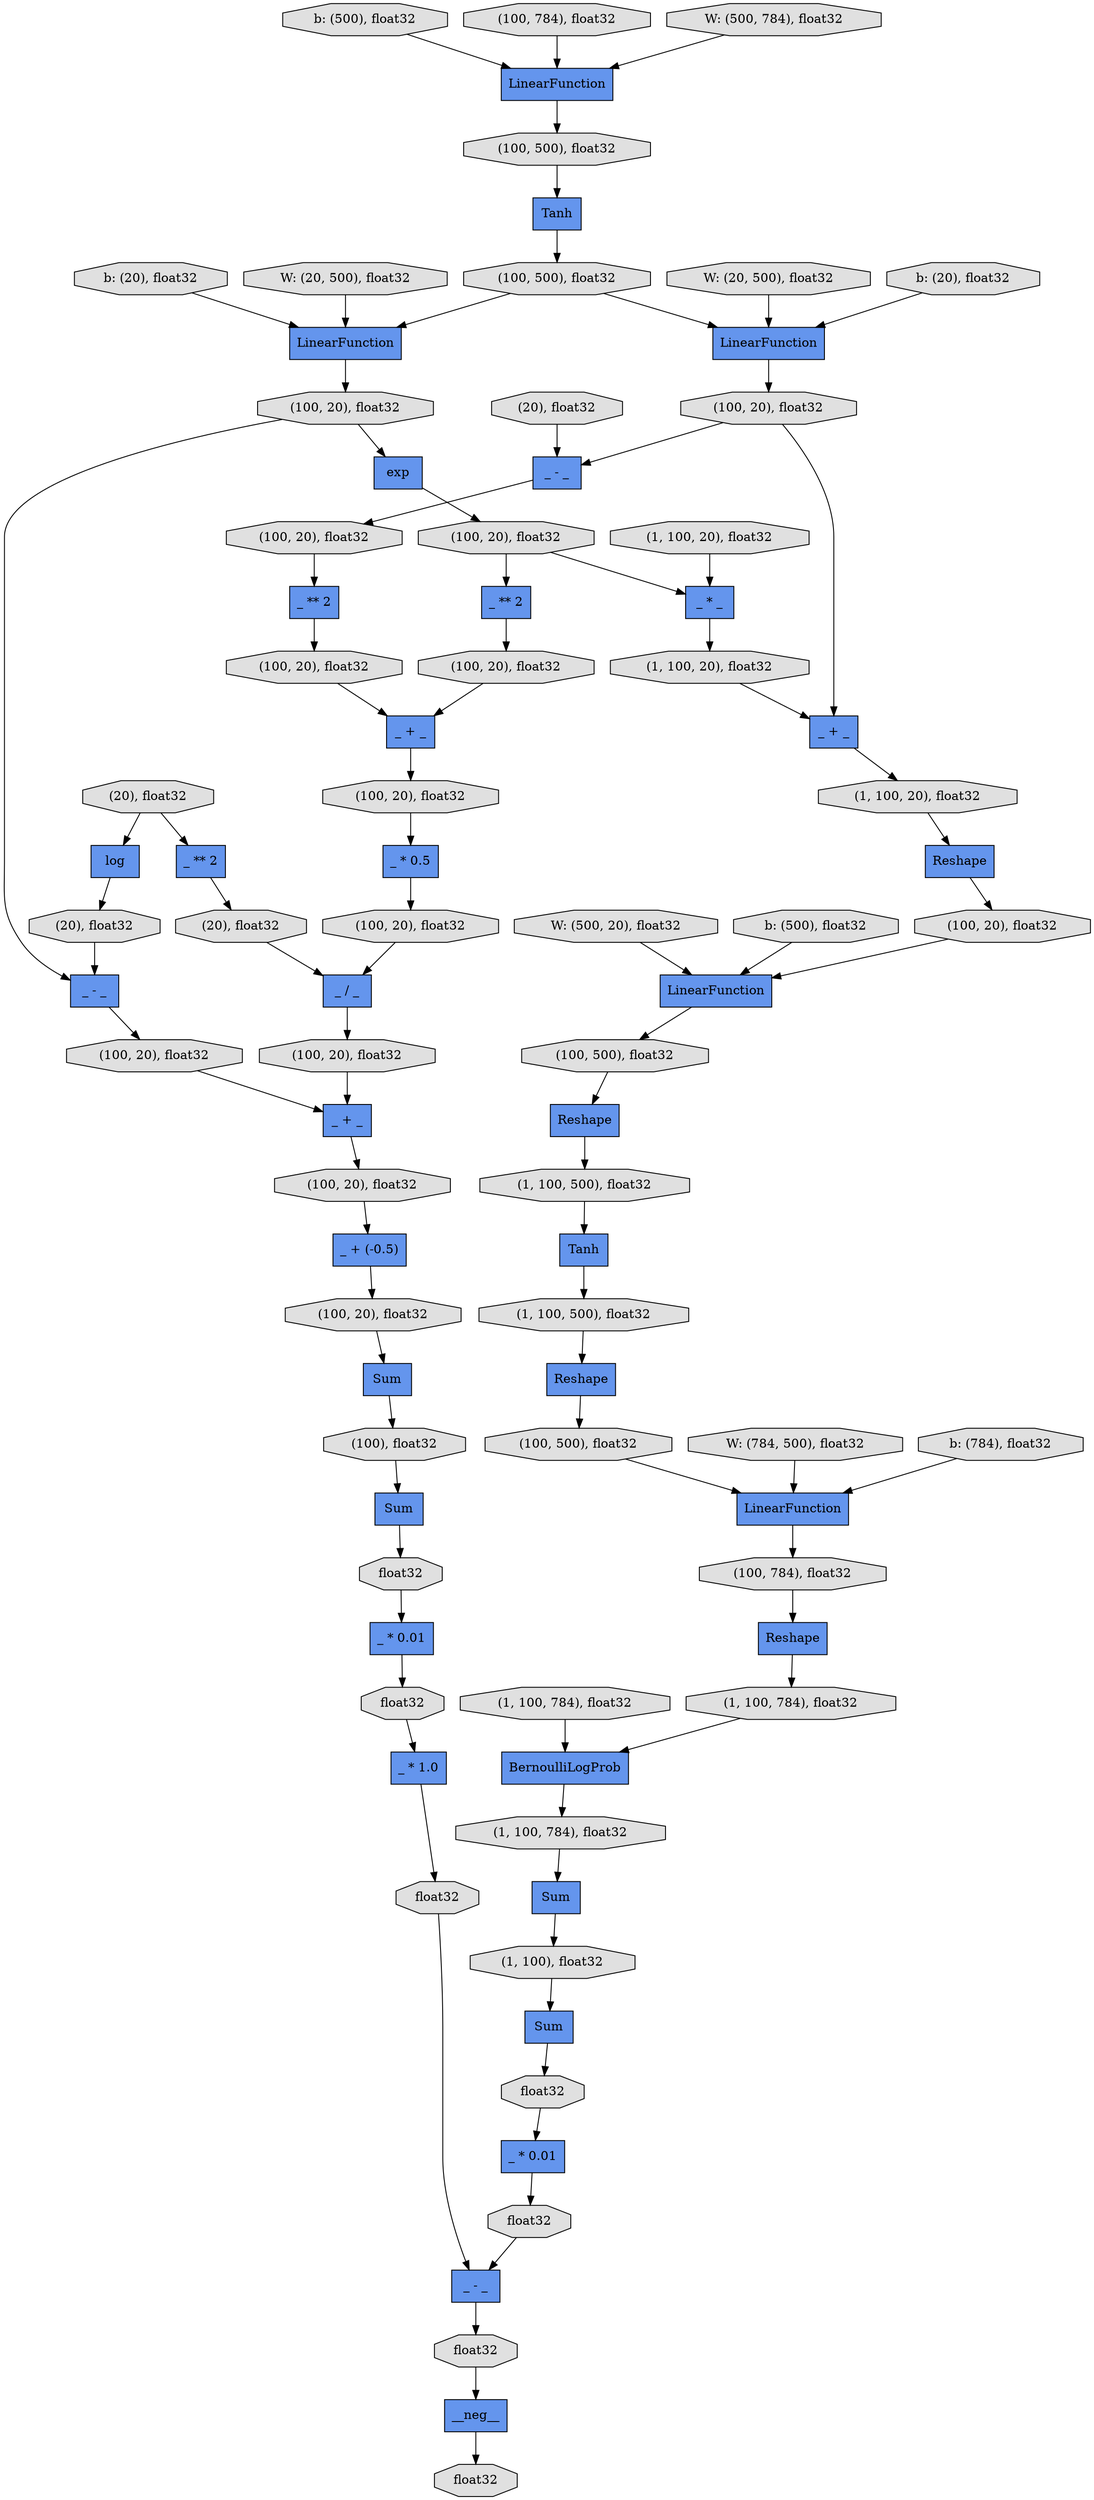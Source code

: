 digraph graphname{rankdir=TB;2808594079872 [label="(1, 100, 20), float32",shape="octagon",fillcolor="#E0E0E0",style="filled"];2808594104504 [label="(100, 20), float32",shape="octagon",fillcolor="#E0E0E0",style="filled"];2808594104560 [label="_ - _",shape="record",fillcolor="#6495ED",style="filled"];2808594104616 [label="_ ** 2",shape="record",fillcolor="#6495ED",style="filled"];2808594080096 [label="Tanh",shape="record",fillcolor="#6495ED",style="filled"];2808594104672 [label="_ + _",shape="record",fillcolor="#6495ED",style="filled"];2808594104728 [label="(100, 20), float32",shape="octagon",fillcolor="#E0E0E0",style="filled"];2808594080208 [label="(100, 20), float32",shape="octagon",fillcolor="#E0E0E0",style="filled"];2808594080264 [label="LinearFunction",shape="record",fillcolor="#6495ED",style="filled"];2808594080320 [label="Reshape",shape="record",fillcolor="#6495ED",style="filled"];2808594104896 [label="_ * 0.5",shape="record",fillcolor="#6495ED",style="filled"];2808594080432 [label="(100, 500), float32",shape="octagon",fillcolor="#E0E0E0",style="filled"];2808594105008 [label="(100, 20), float32",shape="octagon",fillcolor="#E0E0E0",style="filled"];2808594105120 [label="_ ** 2",shape="record",fillcolor="#6495ED",style="filled"];2808594080600 [label="Reshape",shape="record",fillcolor="#6495ED",style="filled"];2808594105176 [label="(100, 20), float32",shape="octagon",fillcolor="#E0E0E0",style="filled"];2808594080712 [label="(1, 100, 500), float32",shape="octagon",fillcolor="#E0E0E0",style="filled"];2808594105344 [label="(100, 20), float32",shape="octagon",fillcolor="#E0E0E0",style="filled"];2808594080824 [label="(1, 100, 500), float32",shape="octagon",fillcolor="#E0E0E0",style="filled"];2808594105456 [label="_ + _",shape="record",fillcolor="#6495ED",style="filled"];2808594105568 [label="(20), float32",shape="octagon",fillcolor="#E0E0E0",style="filled"];2808594105680 [label="_ / _",shape="record",fillcolor="#6495ED",style="filled"];2808594081160 [label="(100, 500), float32",shape="octagon",fillcolor="#E0E0E0",style="filled"];2808594105736 [label="Sum",shape="record",fillcolor="#6495ED",style="filled"];2808594081216 [label="LinearFunction",shape="record",fillcolor="#6495ED",style="filled"];2808594081272 [label="Reshape",shape="record",fillcolor="#6495ED",style="filled"];2808594105848 [label="(100, 20), float32",shape="octagon",fillcolor="#E0E0E0",style="filled"];2808594105904 [label="(100, 20), float32",shape="octagon",fillcolor="#E0E0E0",style="filled"];2808594081384 [label="(100, 784), float32",shape="octagon",fillcolor="#E0E0E0",style="filled"];2808594106016 [label="Sum",shape="record",fillcolor="#6495ED",style="filled"];2808594106128 [label="(100, 20), float32",shape="octagon",fillcolor="#E0E0E0",style="filled"];2808594106240 [label="_ * 1.0",shape="record",fillcolor="#6495ED",style="filled"];2808594081664 [label="(1, 100, 784), float32",shape="octagon",fillcolor="#E0E0E0",style="filled"];2808594106352 [label="(100), float32",shape="octagon",fillcolor="#E0E0E0",style="filled"];2808594081944 [label="(20), float32",shape="octagon",fillcolor="#E0E0E0",style="filled"];2808594082000 [label="Sum",shape="record",fillcolor="#6495ED",style="filled"];2808594106632 [label="float32",shape="octagon",fillcolor="#E0E0E0",style="filled"];2808594106688 [label="_ * 0.01",shape="record",fillcolor="#6495ED",style="filled"];2808594082112 [label="(20), float32",shape="octagon",fillcolor="#E0E0E0",style="filled"];2808594082168 [label="log",shape="record",fillcolor="#6495ED",style="filled"];2808594106968 [label="float32",shape="octagon",fillcolor="#E0E0E0",style="filled"];2808594107024 [label="__neg__",shape="record",fillcolor="#6495ED",style="filled"];2808594082448 [label="(20), float32",shape="octagon",fillcolor="#E0E0E0",style="filled"];2808594107136 [label="float32",shape="octagon",fillcolor="#E0E0E0",style="filled"];2808594082560 [label="(1, 100, 784), float32",shape="octagon",fillcolor="#E0E0E0",style="filled"];2808594107192 [label="_ - _",shape="record",fillcolor="#6495ED",style="filled"];2808594082616 [label="BernoulliLogProb",shape="record",fillcolor="#6495ED",style="filled"];2808594082728 [label="Sum",shape="record",fillcolor="#6495ED",style="filled"];2808594082784 [label="(1, 100, 784), float32",shape="octagon",fillcolor="#E0E0E0",style="filled"];2808594107360 [label="float32",shape="octagon",fillcolor="#E0E0E0",style="filled"];2808594082896 [label="_ - _",shape="record",fillcolor="#6495ED",style="filled"];2808594107528 [label="float32",shape="octagon",fillcolor="#E0E0E0",style="filled"];2808594083008 [label="(1, 100), float32",shape="octagon",fillcolor="#E0E0E0",style="filled"];2808594083120 [label="_ ** 2",shape="record",fillcolor="#6495ED",style="filled"];2808594083232 [label="float32",shape="octagon",fillcolor="#E0E0E0",style="filled"];2808594083288 [label="_ * 0.01",shape="record",fillcolor="#6495ED",style="filled"];2808594083568 [label="float32",shape="octagon",fillcolor="#E0E0E0",style="filled"];2808594083624 [label="_ + (-0.5)",shape="record",fillcolor="#6495ED",style="filled"];2808594083680 [label="(100, 20), float32",shape="octagon",fillcolor="#E0E0E0",style="filled"];2808587309576 [label="b: (500), float32",shape="octagon",fillcolor="#E0E0E0",style="filled"];2808587309912 [label="W: (20, 500), float32",shape="octagon",fillcolor="#E0E0E0",style="filled"];2808587310248 [label="b: (20), float32",shape="octagon",fillcolor="#E0E0E0",style="filled"];2808587285672 [label="LinearFunction",shape="record",fillcolor="#6495ED",style="filled"];2808593847744 [label="Tanh",shape="record",fillcolor="#6495ED",style="filled"];2808587310640 [label="W: (20, 500), float32",shape="octagon",fillcolor="#E0E0E0",style="filled"];2808593848136 [label="LinearFunction",shape="record",fillcolor="#6495ED",style="filled"];2808587310976 [label="b: (20), float32",shape="octagon",fillcolor="#E0E0E0",style="filled"];2808587311480 [label="W: (500, 20), float32",shape="octagon",fillcolor="#E0E0E0",style="filled"];2808593848696 [label="(100, 784), float32",shape="octagon",fillcolor="#E0E0E0",style="filled"];2808593848864 [label="LinearFunction",shape="record",fillcolor="#6495ED",style="filled"];2808587311816 [label="b: (500), float32",shape="octagon",fillcolor="#E0E0E0",style="filled"];2808593849088 [label="_ * _",shape="record",fillcolor="#6495ED",style="filled"];2808593849200 [label="(100, 500), float32",shape="octagon",fillcolor="#E0E0E0",style="filled"];2808593849424 [label="(100, 20), float32",shape="octagon",fillcolor="#E0E0E0",style="filled"];2808542084176 [label="W: (500, 784), float32",shape="octagon",fillcolor="#E0E0E0",style="filled"];2808587312264 [label="W: (784, 500), float32",shape="octagon",fillcolor="#E0E0E0",style="filled"];2808593849480 [label="(100, 500), float32",shape="octagon",fillcolor="#E0E0E0",style="filled"];2808593849704 [label="(100, 20), float32",shape="octagon",fillcolor="#E0E0E0",style="filled"];2808587312600 [label="b: (784), float32",shape="octagon",fillcolor="#E0E0E0",style="filled"];2808593849816 [label="exp",shape="record",fillcolor="#6495ED",style="filled"];2808593850040 [label="(100, 20), float32",shape="octagon",fillcolor="#E0E0E0",style="filled"];2808593850152 [label="_ + _",shape="record",fillcolor="#6495ED",style="filled"];2808593850208 [label="(1, 100, 20), float32",shape="octagon",fillcolor="#E0E0E0",style="filled"];2808593850264 [label="Reshape",shape="record",fillcolor="#6495ED",style="filled"];2808593850320 [label="(1, 100, 20), float32",shape="octagon",fillcolor="#E0E0E0",style="filled"];2808587311480 -> 2808594080264;2808594081216 -> 2808594081384;2808587310976 -> 2808593848136;2808587285672 -> 2808593849480;2808594105344 -> 2808594105680;2808594082728 -> 2808594083232;2808593849088 -> 2808593850320;2808594104504 -> 2808594104672;2808593849816 -> 2808593850040;2808594081272 -> 2808594081664;2808593850040 -> 2808594083120;2808594082784 -> 2808594082000;2808593850040 -> 2808593849088;2808594080432 -> 2808594080320;2808594106016 -> 2808594106632;2808593847744 -> 2808593849200;2808587310248 -> 2808593848864;2808594082000 -> 2808594083008;2808593850320 -> 2808593850152;2808593848136 -> 2808593849704;2808594107024 -> 2808594107528;2808593850208 -> 2808593849088;2808587309576 -> 2808587285672;2808593848864 -> 2808593849424;2808594104896 -> 2808594105344;2808587309912 -> 2808593848864;2808593849424 -> 2808594104560;2808587312264 -> 2808594081216;2808594079872 -> 2808593850264;2808593849200 -> 2808593848864;2808594081664 -> 2808594082616;2808594104560 -> 2808594104728;2808594106128 -> 2808594105736;2808594105176 -> 2808594104896;2808594083680 -> 2808594105456;2808594082112 -> 2808594105120;2808594083120 -> 2808594104504;2808594080600 -> 2808594081160;2808594082112 -> 2808594082168;2808594105848 -> 2808594105456;2808594106240 -> 2808594107136;2808594080096 -> 2808594080824;2808593848696 -> 2808587285672;2808594083624 -> 2808594106128;2808594082168 -> 2808594082448;2808594082896 -> 2808594083680;2808594083568 -> 2808594107192;2808594082560 -> 2808594082616;2808594107136 -> 2808594107192;2808594106352 -> 2808594106016;2808593850264 -> 2808594080208;2808594081944 -> 2808594104560;2808594105904 -> 2808594083624;2808594105680 -> 2808594105848;2808594104728 -> 2808594104616;2808594106968 -> 2808594106240;2808594105008 -> 2808594104672;2808593849704 -> 2808593849816;2808594082448 -> 2808594082896;2808594104616 -> 2808594105008;2808594104672 -> 2808594105176;2808594105456 -> 2808594105904;2808542084176 -> 2808587285672;2808587311816 -> 2808594080264;2808594107360 -> 2808594107024;2808594080208 -> 2808594080264;2808593849704 -> 2808594082896;2808594080264 -> 2808594080432;2808594106688 -> 2808594106968;2808593850152 -> 2808594079872;2808594107192 -> 2808594107360;2808594082616 -> 2808594082784;2808587312600 -> 2808594081216;2808594080320 -> 2808594080712;2808594081384 -> 2808594081272;2808593849424 -> 2808593850152;2808593849200 -> 2808593848136;2808593849480 -> 2808593847744;2808594083232 -> 2808594083288;2808594080712 -> 2808594080096;2808594080824 -> 2808594080600;2808594083288 -> 2808594083568;2808594081160 -> 2808594081216;2808594083008 -> 2808594082728;2808594105120 -> 2808594105568;2808587310640 -> 2808593848136;2808594105568 -> 2808594105680;2808594106632 -> 2808594106688;2808594105736 -> 2808594106352;}